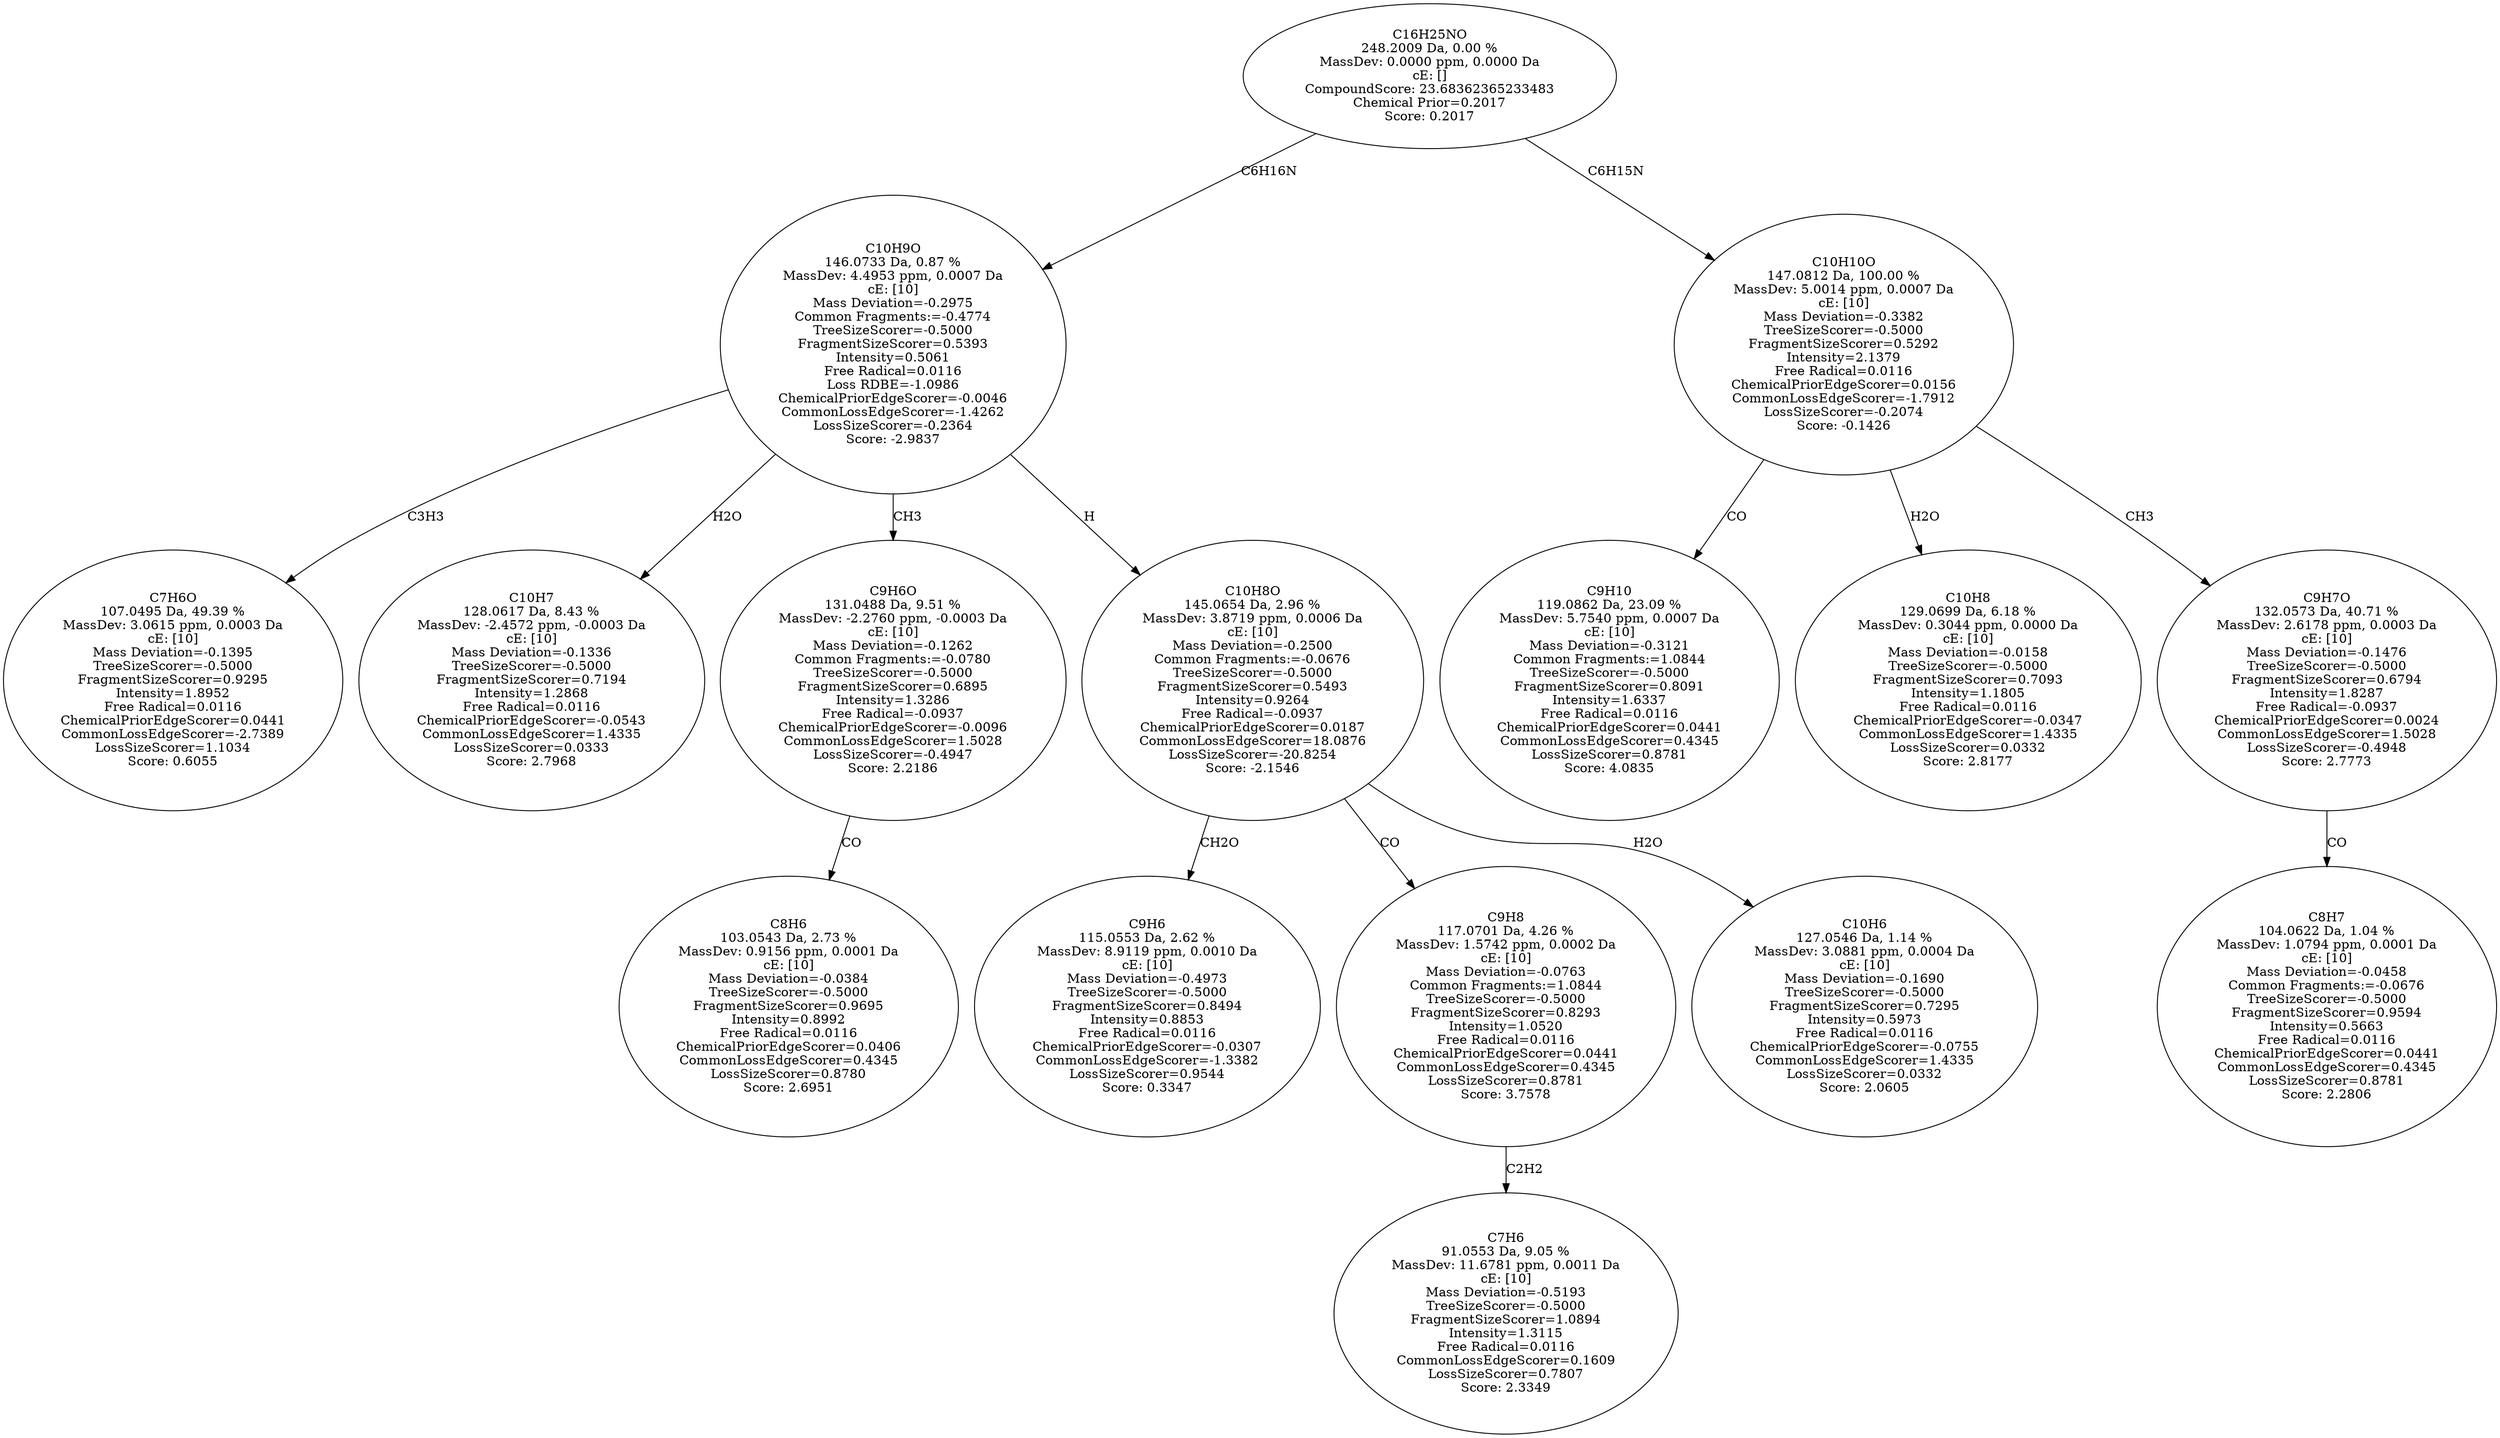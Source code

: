 strict digraph {
v1 [label="C7H6O\n107.0495 Da, 49.39 %\nMassDev: 3.0615 ppm, 0.0003 Da\ncE: [10]\nMass Deviation=-0.1395\nTreeSizeScorer=-0.5000\nFragmentSizeScorer=0.9295\nIntensity=1.8952\nFree Radical=0.0116\nChemicalPriorEdgeScorer=0.0441\nCommonLossEdgeScorer=-2.7389\nLossSizeScorer=1.1034\nScore: 0.6055"];
v2 [label="C10H7\n128.0617 Da, 8.43 %\nMassDev: -2.4572 ppm, -0.0003 Da\ncE: [10]\nMass Deviation=-0.1336\nTreeSizeScorer=-0.5000\nFragmentSizeScorer=0.7194\nIntensity=1.2868\nFree Radical=0.0116\nChemicalPriorEdgeScorer=-0.0543\nCommonLossEdgeScorer=1.4335\nLossSizeScorer=0.0333\nScore: 2.7968"];
v3 [label="C8H6\n103.0543 Da, 2.73 %\nMassDev: 0.9156 ppm, 0.0001 Da\ncE: [10]\nMass Deviation=-0.0384\nTreeSizeScorer=-0.5000\nFragmentSizeScorer=0.9695\nIntensity=0.8992\nFree Radical=0.0116\nChemicalPriorEdgeScorer=0.0406\nCommonLossEdgeScorer=0.4345\nLossSizeScorer=0.8780\nScore: 2.6951"];
v4 [label="C9H6O\n131.0488 Da, 9.51 %\nMassDev: -2.2760 ppm, -0.0003 Da\ncE: [10]\nMass Deviation=-0.1262\nCommon Fragments:=-0.0780\nTreeSizeScorer=-0.5000\nFragmentSizeScorer=0.6895\nIntensity=1.3286\nFree Radical=-0.0937\nChemicalPriorEdgeScorer=-0.0096\nCommonLossEdgeScorer=1.5028\nLossSizeScorer=-0.4947\nScore: 2.2186"];
v5 [label="C9H6\n115.0553 Da, 2.62 %\nMassDev: 8.9119 ppm, 0.0010 Da\ncE: [10]\nMass Deviation=-0.4973\nTreeSizeScorer=-0.5000\nFragmentSizeScorer=0.8494\nIntensity=0.8853\nFree Radical=0.0116\nChemicalPriorEdgeScorer=-0.0307\nCommonLossEdgeScorer=-1.3382\nLossSizeScorer=0.9544\nScore: 0.3347"];
v6 [label="C7H6\n91.0553 Da, 9.05 %\nMassDev: 11.6781 ppm, 0.0011 Da\ncE: [10]\nMass Deviation=-0.5193\nTreeSizeScorer=-0.5000\nFragmentSizeScorer=1.0894\nIntensity=1.3115\nFree Radical=0.0116\nCommonLossEdgeScorer=0.1609\nLossSizeScorer=0.7807\nScore: 2.3349"];
v7 [label="C9H8\n117.0701 Da, 4.26 %\nMassDev: 1.5742 ppm, 0.0002 Da\ncE: [10]\nMass Deviation=-0.0763\nCommon Fragments:=1.0844\nTreeSizeScorer=-0.5000\nFragmentSizeScorer=0.8293\nIntensity=1.0520\nFree Radical=0.0116\nChemicalPriorEdgeScorer=0.0441\nCommonLossEdgeScorer=0.4345\nLossSizeScorer=0.8781\nScore: 3.7578"];
v8 [label="C10H6\n127.0546 Da, 1.14 %\nMassDev: 3.0881 ppm, 0.0004 Da\ncE: [10]\nMass Deviation=-0.1690\nTreeSizeScorer=-0.5000\nFragmentSizeScorer=0.7295\nIntensity=0.5973\nFree Radical=0.0116\nChemicalPriorEdgeScorer=-0.0755\nCommonLossEdgeScorer=1.4335\nLossSizeScorer=0.0332\nScore: 2.0605"];
v9 [label="C10H8O\n145.0654 Da, 2.96 %\nMassDev: 3.8719 ppm, 0.0006 Da\ncE: [10]\nMass Deviation=-0.2500\nCommon Fragments:=-0.0676\nTreeSizeScorer=-0.5000\nFragmentSizeScorer=0.5493\nIntensity=0.9264\nFree Radical=-0.0937\nChemicalPriorEdgeScorer=0.0187\nCommonLossEdgeScorer=18.0876\nLossSizeScorer=-20.8254\nScore: -2.1546"];
v10 [label="C10H9O\n146.0733 Da, 0.87 %\nMassDev: 4.4953 ppm, 0.0007 Da\ncE: [10]\nMass Deviation=-0.2975\nCommon Fragments:=-0.4774\nTreeSizeScorer=-0.5000\nFragmentSizeScorer=0.5393\nIntensity=0.5061\nFree Radical=0.0116\nLoss RDBE=-1.0986\nChemicalPriorEdgeScorer=-0.0046\nCommonLossEdgeScorer=-1.4262\nLossSizeScorer=-0.2364\nScore: -2.9837"];
v11 [label="C9H10\n119.0862 Da, 23.09 %\nMassDev: 5.7540 ppm, 0.0007 Da\ncE: [10]\nMass Deviation=-0.3121\nCommon Fragments:=1.0844\nTreeSizeScorer=-0.5000\nFragmentSizeScorer=0.8091\nIntensity=1.6337\nFree Radical=0.0116\nChemicalPriorEdgeScorer=0.0441\nCommonLossEdgeScorer=0.4345\nLossSizeScorer=0.8781\nScore: 4.0835"];
v12 [label="C10H8\n129.0699 Da, 6.18 %\nMassDev: 0.3044 ppm, 0.0000 Da\ncE: [10]\nMass Deviation=-0.0158\nTreeSizeScorer=-0.5000\nFragmentSizeScorer=0.7093\nIntensity=1.1805\nFree Radical=0.0116\nChemicalPriorEdgeScorer=-0.0347\nCommonLossEdgeScorer=1.4335\nLossSizeScorer=0.0332\nScore: 2.8177"];
v13 [label="C8H7\n104.0622 Da, 1.04 %\nMassDev: 1.0794 ppm, 0.0001 Da\ncE: [10]\nMass Deviation=-0.0458\nCommon Fragments:=-0.0676\nTreeSizeScorer=-0.5000\nFragmentSizeScorer=0.9594\nIntensity=0.5663\nFree Radical=0.0116\nChemicalPriorEdgeScorer=0.0441\nCommonLossEdgeScorer=0.4345\nLossSizeScorer=0.8781\nScore: 2.2806"];
v14 [label="C9H7O\n132.0573 Da, 40.71 %\nMassDev: 2.6178 ppm, 0.0003 Da\ncE: [10]\nMass Deviation=-0.1476\nTreeSizeScorer=-0.5000\nFragmentSizeScorer=0.6794\nIntensity=1.8287\nFree Radical=-0.0937\nChemicalPriorEdgeScorer=0.0024\nCommonLossEdgeScorer=1.5028\nLossSizeScorer=-0.4948\nScore: 2.7773"];
v15 [label="C10H10O\n147.0812 Da, 100.00 %\nMassDev: 5.0014 ppm, 0.0007 Da\ncE: [10]\nMass Deviation=-0.3382\nTreeSizeScorer=-0.5000\nFragmentSizeScorer=0.5292\nIntensity=2.1379\nFree Radical=0.0116\nChemicalPriorEdgeScorer=0.0156\nCommonLossEdgeScorer=-1.7912\nLossSizeScorer=-0.2074\nScore: -0.1426"];
v16 [label="C16H25NO\n248.2009 Da, 0.00 %\nMassDev: 0.0000 ppm, 0.0000 Da\ncE: []\nCompoundScore: 23.68362365233483\nChemical Prior=0.2017\nScore: 0.2017"];
v10 -> v1 [label="C3H3"];
v10 -> v2 [label="H2O"];
v4 -> v3 [label="CO"];
v10 -> v4 [label="CH3"];
v9 -> v5 [label="CH2O"];
v7 -> v6 [label="C2H2"];
v9 -> v7 [label="CO"];
v9 -> v8 [label="H2O"];
v10 -> v9 [label="H"];
v16 -> v10 [label="C6H16N"];
v15 -> v11 [label="CO"];
v15 -> v12 [label="H2O"];
v14 -> v13 [label="CO"];
v15 -> v14 [label="CH3"];
v16 -> v15 [label="C6H15N"];
}
